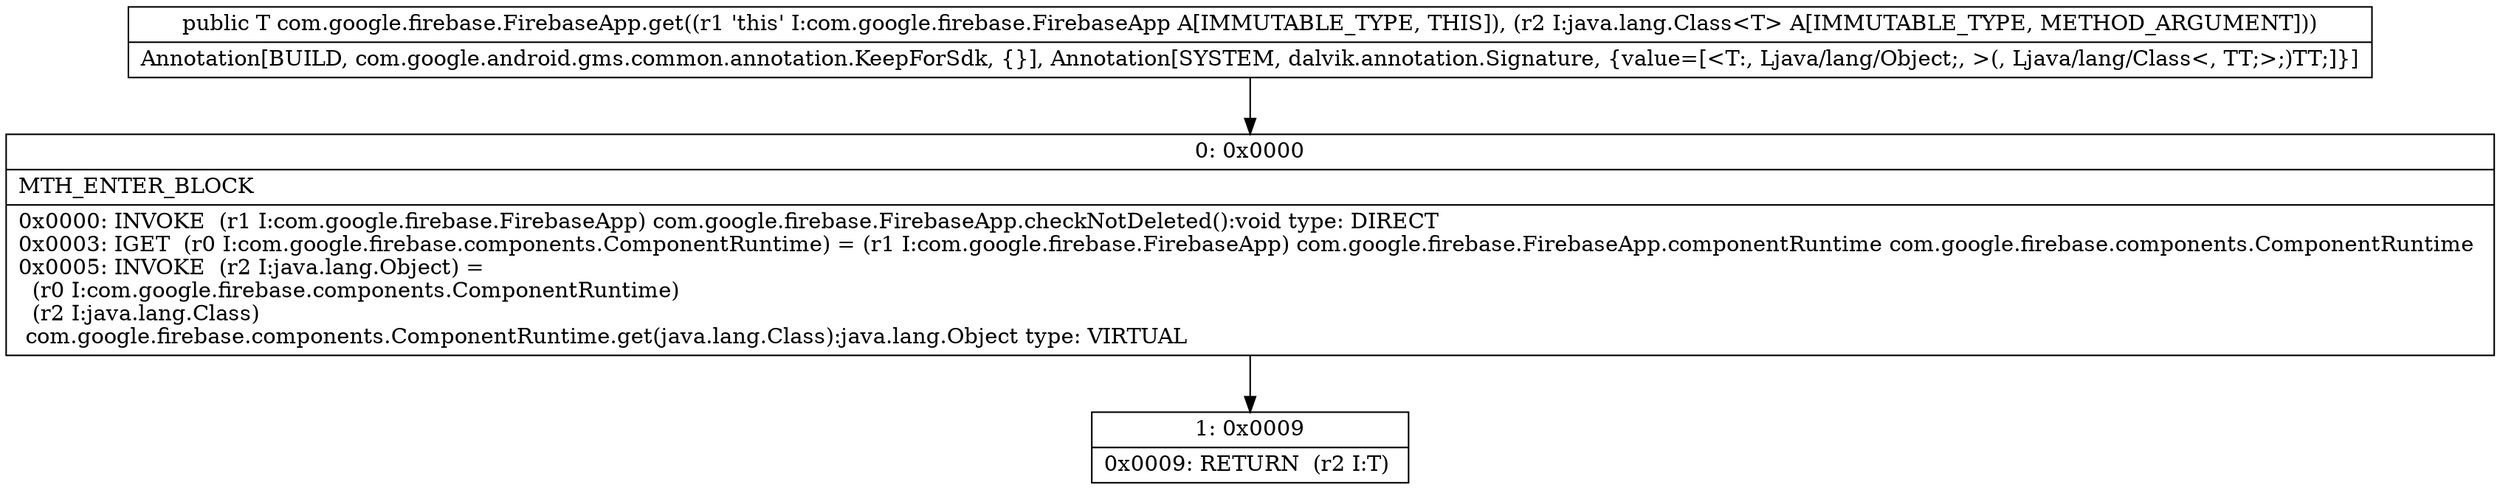 digraph "CFG forcom.google.firebase.FirebaseApp.get(Ljava\/lang\/Class;)Ljava\/lang\/Object;" {
Node_0 [shape=record,label="{0\:\ 0x0000|MTH_ENTER_BLOCK\l|0x0000: INVOKE  (r1 I:com.google.firebase.FirebaseApp) com.google.firebase.FirebaseApp.checkNotDeleted():void type: DIRECT \l0x0003: IGET  (r0 I:com.google.firebase.components.ComponentRuntime) = (r1 I:com.google.firebase.FirebaseApp) com.google.firebase.FirebaseApp.componentRuntime com.google.firebase.components.ComponentRuntime \l0x0005: INVOKE  (r2 I:java.lang.Object) = \l  (r0 I:com.google.firebase.components.ComponentRuntime)\l  (r2 I:java.lang.Class)\l com.google.firebase.components.ComponentRuntime.get(java.lang.Class):java.lang.Object type: VIRTUAL \l}"];
Node_1 [shape=record,label="{1\:\ 0x0009|0x0009: RETURN  (r2 I:T) \l}"];
MethodNode[shape=record,label="{public T com.google.firebase.FirebaseApp.get((r1 'this' I:com.google.firebase.FirebaseApp A[IMMUTABLE_TYPE, THIS]), (r2 I:java.lang.Class\<T\> A[IMMUTABLE_TYPE, METHOD_ARGUMENT]))  | Annotation[BUILD, com.google.android.gms.common.annotation.KeepForSdk, \{\}], Annotation[SYSTEM, dalvik.annotation.Signature, \{value=[\<T:, Ljava\/lang\/Object;, \>(, Ljava\/lang\/Class\<, TT;\>;)TT;]\}]\l}"];
MethodNode -> Node_0;
Node_0 -> Node_1;
}

